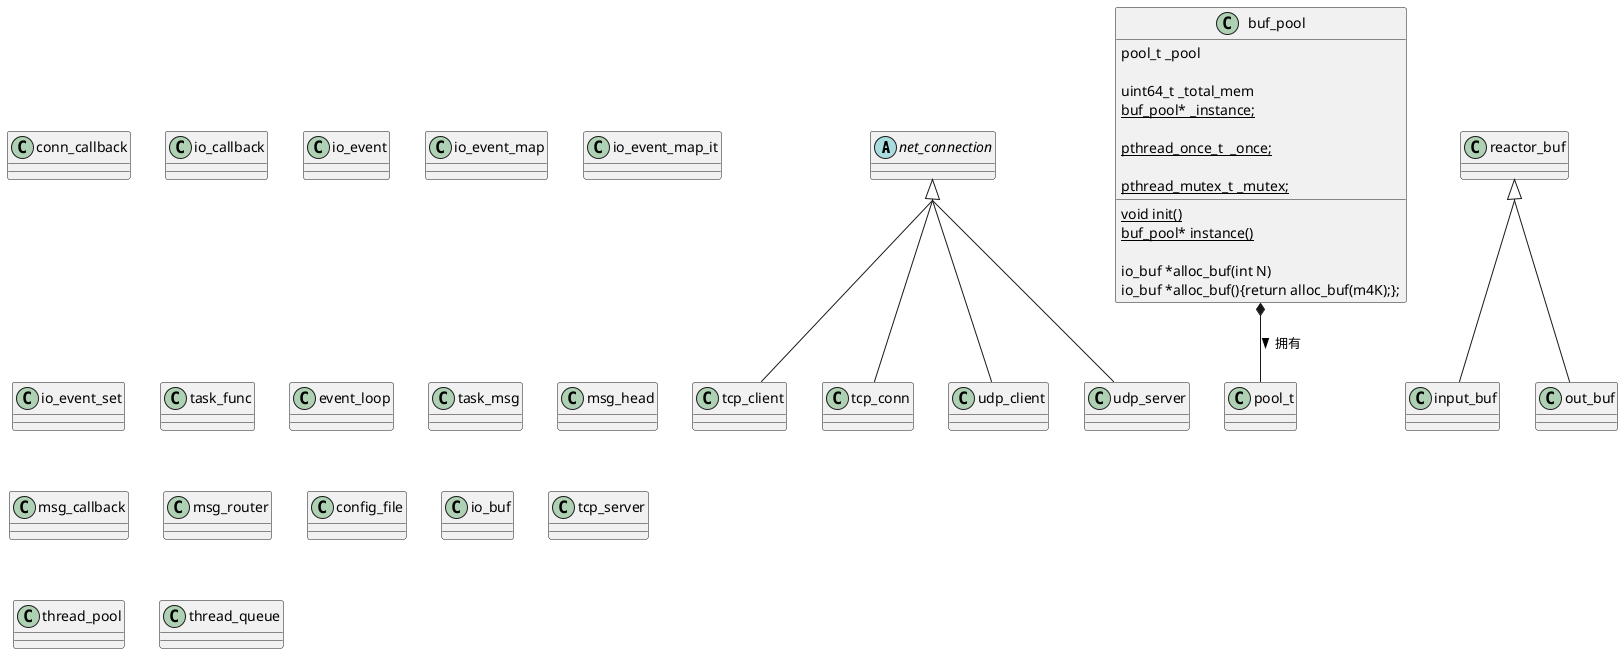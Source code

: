 @startuml
'https://plantuml.com/class-diagram
'
skinparam groupInheritance 2


abstract class net_connection

class conn_callback


class io_callback{}

class io_event{}

class io_event_map

class io_event_map_it

class io_event_set

class task_func

class event_loop

class task_msg



class msg_head

class msg_callback

class msg_router

class config_file{}


class pool_t {

}

class io_buf

class buf_pool{
    pool_t _pool

    uint64_t _total_mem
    {static} buf_pool* _instance;

    {static} pthread_once_t  _once;

    {static} pthread_mutex_t _mutex;

    {static} void init()
    {static} buf_pool* instance()

    io_buf *alloc_buf(int N)
    io_buf *alloc_buf(){return alloc_buf(m4K);};
}

class reactor_buf
class input_buf
class out_buf

reactor_buf <|-- input_buf
reactor_buf <|-- out_buf

buf_pool *-- pool_t : 拥有 >

class tcp_client

class tcp_conn
class tcp_server

class thread_pool
class thread_queue


class udp_client

class udp_server

' net_connection的子类实现
net_connection <|-- udp_client
net_connection <|-- tcp_client
net_connection <|-- tcp_conn
net_connection <|-- udp_server
@enduml